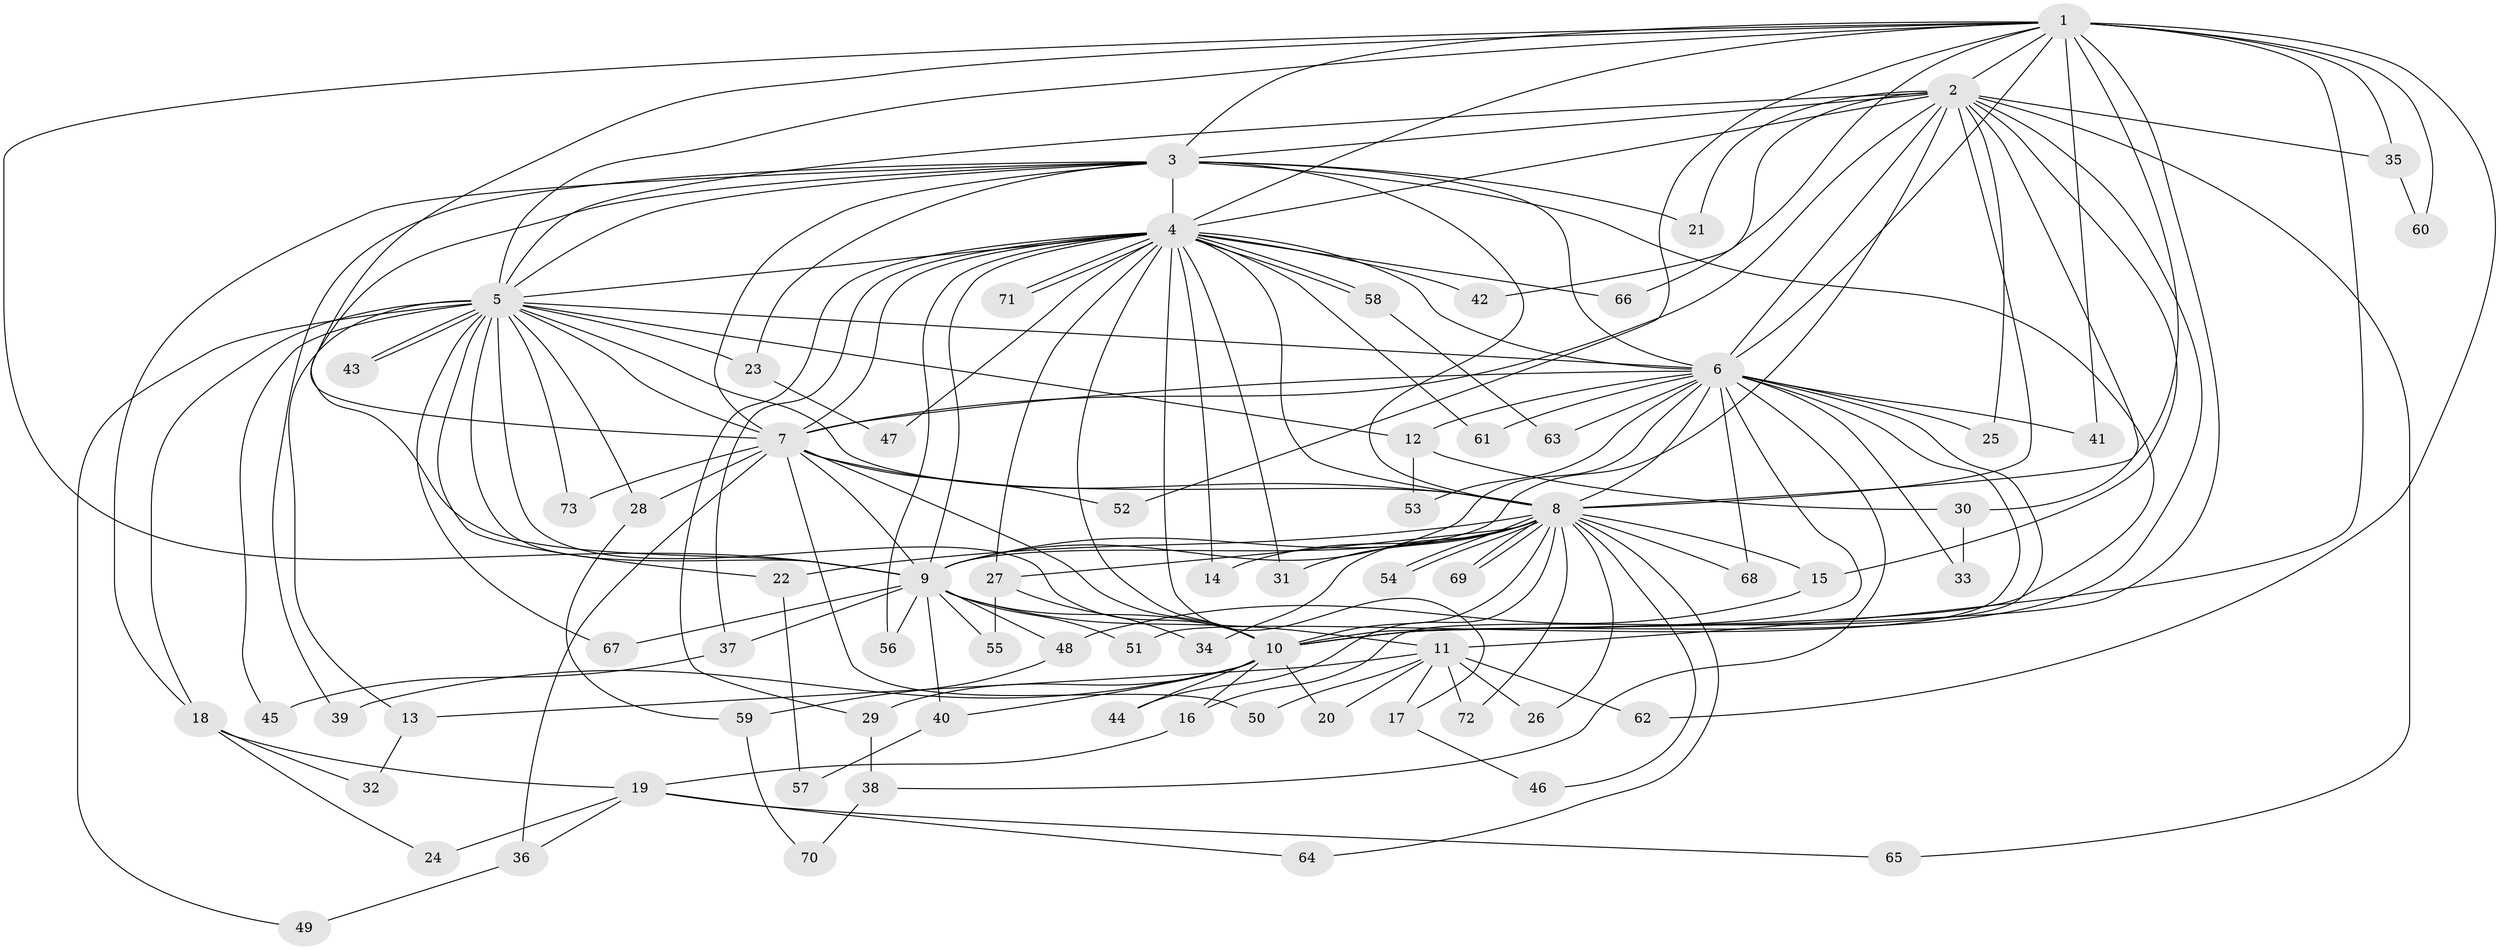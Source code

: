 // Generated by graph-tools (version 1.1) at 2025/49/03/09/25 03:49:44]
// undirected, 73 vertices, 171 edges
graph export_dot {
graph [start="1"]
  node [color=gray90,style=filled];
  1;
  2;
  3;
  4;
  5;
  6;
  7;
  8;
  9;
  10;
  11;
  12;
  13;
  14;
  15;
  16;
  17;
  18;
  19;
  20;
  21;
  22;
  23;
  24;
  25;
  26;
  27;
  28;
  29;
  30;
  31;
  32;
  33;
  34;
  35;
  36;
  37;
  38;
  39;
  40;
  41;
  42;
  43;
  44;
  45;
  46;
  47;
  48;
  49;
  50;
  51;
  52;
  53;
  54;
  55;
  56;
  57;
  58;
  59;
  60;
  61;
  62;
  63;
  64;
  65;
  66;
  67;
  68;
  69;
  70;
  71;
  72;
  73;
  1 -- 2;
  1 -- 3;
  1 -- 4;
  1 -- 5;
  1 -- 6;
  1 -- 7;
  1 -- 8;
  1 -- 9;
  1 -- 10;
  1 -- 11;
  1 -- 35;
  1 -- 41;
  1 -- 52;
  1 -- 60;
  1 -- 62;
  1 -- 66;
  2 -- 3;
  2 -- 4;
  2 -- 5;
  2 -- 6;
  2 -- 7;
  2 -- 8;
  2 -- 9;
  2 -- 10;
  2 -- 15;
  2 -- 21;
  2 -- 25;
  2 -- 30;
  2 -- 35;
  2 -- 42;
  2 -- 65;
  3 -- 4;
  3 -- 5;
  3 -- 6;
  3 -- 7;
  3 -- 8;
  3 -- 9;
  3 -- 10;
  3 -- 18;
  3 -- 21;
  3 -- 23;
  3 -- 39;
  4 -- 5;
  4 -- 6;
  4 -- 7;
  4 -- 8;
  4 -- 9;
  4 -- 10;
  4 -- 14;
  4 -- 17;
  4 -- 27;
  4 -- 29;
  4 -- 31;
  4 -- 37;
  4 -- 42;
  4 -- 47;
  4 -- 56;
  4 -- 58;
  4 -- 58;
  4 -- 61;
  4 -- 66;
  4 -- 71;
  4 -- 71;
  5 -- 6;
  5 -- 7;
  5 -- 8;
  5 -- 9;
  5 -- 10;
  5 -- 12;
  5 -- 13;
  5 -- 18;
  5 -- 22;
  5 -- 23;
  5 -- 28;
  5 -- 43;
  5 -- 43;
  5 -- 45;
  5 -- 49;
  5 -- 67;
  5 -- 73;
  6 -- 7;
  6 -- 8;
  6 -- 9;
  6 -- 10;
  6 -- 12;
  6 -- 16;
  6 -- 25;
  6 -- 33;
  6 -- 38;
  6 -- 41;
  6 -- 51;
  6 -- 53;
  6 -- 61;
  6 -- 63;
  6 -- 68;
  7 -- 8;
  7 -- 9;
  7 -- 10;
  7 -- 28;
  7 -- 36;
  7 -- 50;
  7 -- 52;
  7 -- 73;
  8 -- 9;
  8 -- 10;
  8 -- 14;
  8 -- 15;
  8 -- 22;
  8 -- 26;
  8 -- 27;
  8 -- 31;
  8 -- 34;
  8 -- 44;
  8 -- 46;
  8 -- 54;
  8 -- 54;
  8 -- 64;
  8 -- 68;
  8 -- 69;
  8 -- 69;
  8 -- 72;
  9 -- 10;
  9 -- 11;
  9 -- 37;
  9 -- 40;
  9 -- 48;
  9 -- 51;
  9 -- 55;
  9 -- 56;
  9 -- 67;
  10 -- 16;
  10 -- 20;
  10 -- 29;
  10 -- 39;
  10 -- 40;
  10 -- 44;
  11 -- 13;
  11 -- 17;
  11 -- 20;
  11 -- 26;
  11 -- 50;
  11 -- 62;
  11 -- 72;
  12 -- 30;
  12 -- 53;
  13 -- 32;
  15 -- 48;
  16 -- 19;
  17 -- 46;
  18 -- 19;
  18 -- 24;
  18 -- 32;
  19 -- 24;
  19 -- 36;
  19 -- 64;
  19 -- 65;
  22 -- 57;
  23 -- 47;
  27 -- 34;
  27 -- 55;
  28 -- 59;
  29 -- 38;
  30 -- 33;
  35 -- 60;
  36 -- 49;
  37 -- 45;
  38 -- 70;
  40 -- 57;
  48 -- 59;
  58 -- 63;
  59 -- 70;
}
